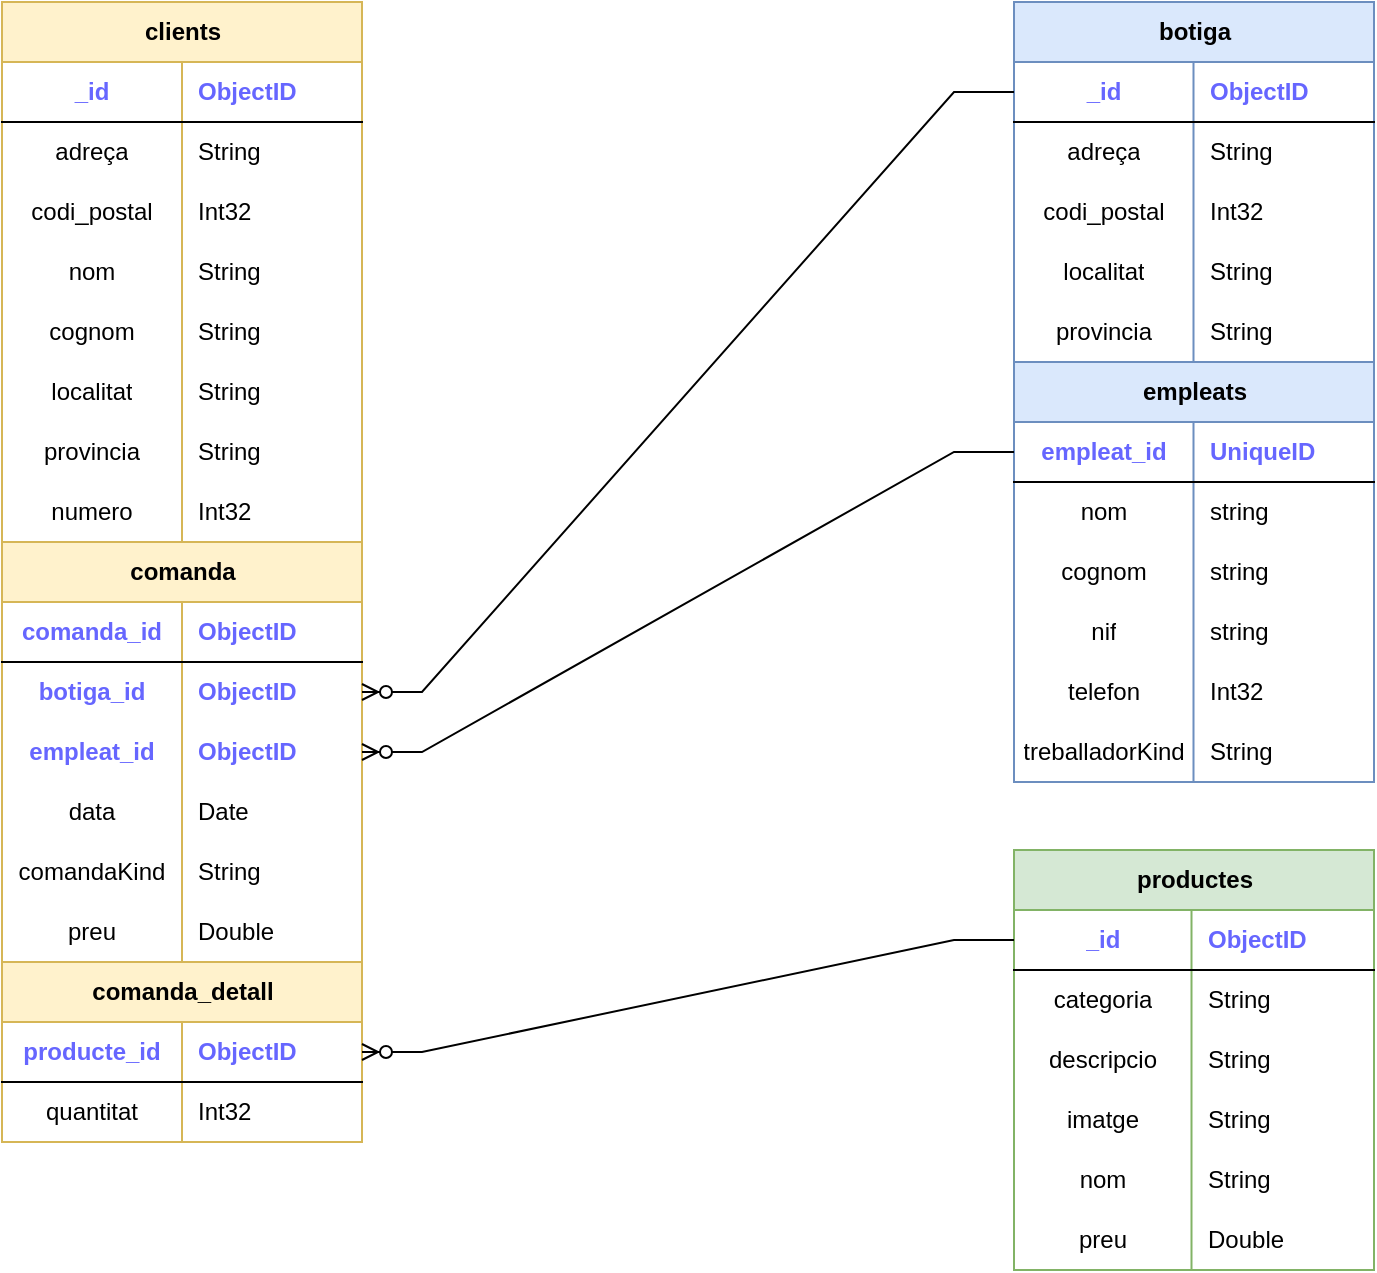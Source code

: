 <mxfile version="21.0.8" type="device"><diagram name="Página-1" id="XUtJeXg6QockugxEz0Zc"><mxGraphModel dx="1434" dy="916" grid="0" gridSize="10" guides="1" tooltips="1" connect="1" arrows="1" fold="1" page="1" pageScale="1" pageWidth="827" pageHeight="1169" background="none" math="0" shadow="0"><root><mxCell id="0"/><mxCell id="1" parent="0"/><mxCell id="K9lS3msZqHrMJefRegMG-1" value="clients" style="shape=table;startSize=30;container=1;collapsible=1;childLayout=tableLayout;fixedRows=1;rowLines=0;fontStyle=1;align=center;resizeLast=1;html=1;labelBackgroundColor=none;fillColor=#fff2cc;strokeColor=#d6b656;" vertex="1" parent="1"><mxGeometry x="40" y="40" width="180" height="270" as="geometry"/></mxCell><mxCell id="K9lS3msZqHrMJefRegMG-2" value="" style="shape=tableRow;horizontal=0;startSize=0;swimlaneHead=0;swimlaneBody=0;fillColor=none;collapsible=0;dropTarget=0;points=[[0,0.5],[1,0.5]];portConstraint=eastwest;top=0;left=0;right=0;bottom=1;" vertex="1" parent="K9lS3msZqHrMJefRegMG-1"><mxGeometry y="30" width="180" height="30" as="geometry"/></mxCell><mxCell id="K9lS3msZqHrMJefRegMG-3" value="_id" style="shape=partialRectangle;connectable=0;fillColor=none;top=0;left=0;bottom=0;right=0;fontStyle=1;overflow=hidden;whiteSpace=wrap;html=1;fontColor=#6666FF;" vertex="1" parent="K9lS3msZqHrMJefRegMG-2"><mxGeometry width="90" height="30" as="geometry"><mxRectangle width="90" height="30" as="alternateBounds"/></mxGeometry></mxCell><mxCell id="K9lS3msZqHrMJefRegMG-4" value="ObjectID" style="shape=partialRectangle;connectable=0;fillColor=none;top=0;left=0;bottom=0;right=0;align=left;spacingLeft=6;fontStyle=1;overflow=hidden;whiteSpace=wrap;html=1;fontColor=#6666FF;" vertex="1" parent="K9lS3msZqHrMJefRegMG-2"><mxGeometry x="90" width="90" height="30" as="geometry"><mxRectangle width="90" height="30" as="alternateBounds"/></mxGeometry></mxCell><mxCell id="K9lS3msZqHrMJefRegMG-5" value="" style="shape=tableRow;horizontal=0;startSize=0;swimlaneHead=0;swimlaneBody=0;fillColor=none;collapsible=0;dropTarget=0;points=[[0,0.5],[1,0.5]];portConstraint=eastwest;top=0;left=0;right=0;bottom=0;" vertex="1" parent="K9lS3msZqHrMJefRegMG-1"><mxGeometry y="60" width="180" height="30" as="geometry"/></mxCell><mxCell id="K9lS3msZqHrMJefRegMG-6" value="adreça" style="shape=partialRectangle;connectable=0;fillColor=none;top=0;left=0;bottom=0;right=0;editable=1;overflow=hidden;whiteSpace=wrap;html=1;" vertex="1" parent="K9lS3msZqHrMJefRegMG-5"><mxGeometry width="90" height="30" as="geometry"><mxRectangle width="90" height="30" as="alternateBounds"/></mxGeometry></mxCell><mxCell id="K9lS3msZqHrMJefRegMG-7" value="String" style="shape=partialRectangle;connectable=0;fillColor=none;top=0;left=0;bottom=0;right=0;align=left;spacingLeft=6;overflow=hidden;whiteSpace=wrap;html=1;" vertex="1" parent="K9lS3msZqHrMJefRegMG-5"><mxGeometry x="90" width="90" height="30" as="geometry"><mxRectangle width="90" height="30" as="alternateBounds"/></mxGeometry></mxCell><mxCell id="K9lS3msZqHrMJefRegMG-8" value="" style="shape=tableRow;horizontal=0;startSize=0;swimlaneHead=0;swimlaneBody=0;fillColor=none;collapsible=0;dropTarget=0;points=[[0,0.5],[1,0.5]];portConstraint=eastwest;top=0;left=0;right=0;bottom=0;" vertex="1" parent="K9lS3msZqHrMJefRegMG-1"><mxGeometry y="90" width="180" height="30" as="geometry"/></mxCell><mxCell id="K9lS3msZqHrMJefRegMG-9" value="codi_postal" style="shape=partialRectangle;connectable=0;fillColor=none;top=0;left=0;bottom=0;right=0;editable=1;overflow=hidden;whiteSpace=wrap;html=1;" vertex="1" parent="K9lS3msZqHrMJefRegMG-8"><mxGeometry width="90" height="30" as="geometry"><mxRectangle width="90" height="30" as="alternateBounds"/></mxGeometry></mxCell><mxCell id="K9lS3msZqHrMJefRegMG-10" value="Int32" style="shape=partialRectangle;connectable=0;fillColor=none;top=0;left=0;bottom=0;right=0;align=left;spacingLeft=6;overflow=hidden;whiteSpace=wrap;html=1;" vertex="1" parent="K9lS3msZqHrMJefRegMG-8"><mxGeometry x="90" width="90" height="30" as="geometry"><mxRectangle width="90" height="30" as="alternateBounds"/></mxGeometry></mxCell><mxCell id="K9lS3msZqHrMJefRegMG-11" value="" style="shape=tableRow;horizontal=0;startSize=0;swimlaneHead=0;swimlaneBody=0;fillColor=none;collapsible=0;dropTarget=0;points=[[0,0.5],[1,0.5]];portConstraint=eastwest;top=0;left=0;right=0;bottom=0;" vertex="1" parent="K9lS3msZqHrMJefRegMG-1"><mxGeometry y="120" width="180" height="30" as="geometry"/></mxCell><mxCell id="K9lS3msZqHrMJefRegMG-12" value="nom" style="shape=partialRectangle;connectable=0;fillColor=none;top=0;left=0;bottom=0;right=0;editable=1;overflow=hidden;whiteSpace=wrap;html=1;" vertex="1" parent="K9lS3msZqHrMJefRegMG-11"><mxGeometry width="90" height="30" as="geometry"><mxRectangle width="90" height="30" as="alternateBounds"/></mxGeometry></mxCell><mxCell id="K9lS3msZqHrMJefRegMG-13" value="String" style="shape=partialRectangle;connectable=0;fillColor=none;top=0;left=0;bottom=0;right=0;align=left;spacingLeft=6;overflow=hidden;whiteSpace=wrap;html=1;" vertex="1" parent="K9lS3msZqHrMJefRegMG-11"><mxGeometry x="90" width="90" height="30" as="geometry"><mxRectangle width="90" height="30" as="alternateBounds"/></mxGeometry></mxCell><mxCell id="K9lS3msZqHrMJefRegMG-14" value="" style="shape=tableRow;horizontal=0;startSize=0;swimlaneHead=0;swimlaneBody=0;fillColor=none;collapsible=0;dropTarget=0;points=[[0,0.5],[1,0.5]];portConstraint=eastwest;top=0;left=0;right=0;bottom=0;" vertex="1" parent="K9lS3msZqHrMJefRegMG-1"><mxGeometry y="150" width="180" height="30" as="geometry"/></mxCell><mxCell id="K9lS3msZqHrMJefRegMG-15" value="cognom" style="shape=partialRectangle;connectable=0;fillColor=none;top=0;left=0;bottom=0;right=0;editable=1;overflow=hidden;whiteSpace=wrap;html=1;" vertex="1" parent="K9lS3msZqHrMJefRegMG-14"><mxGeometry width="90" height="30" as="geometry"><mxRectangle width="90" height="30" as="alternateBounds"/></mxGeometry></mxCell><mxCell id="K9lS3msZqHrMJefRegMG-16" value="String" style="shape=partialRectangle;connectable=0;fillColor=none;top=0;left=0;bottom=0;right=0;align=left;spacingLeft=6;overflow=hidden;whiteSpace=wrap;html=1;" vertex="1" parent="K9lS3msZqHrMJefRegMG-14"><mxGeometry x="90" width="90" height="30" as="geometry"><mxRectangle width="90" height="30" as="alternateBounds"/></mxGeometry></mxCell><mxCell id="K9lS3msZqHrMJefRegMG-17" value="" style="shape=tableRow;horizontal=0;startSize=0;swimlaneHead=0;swimlaneBody=0;fillColor=none;collapsible=0;dropTarget=0;points=[[0,0.5],[1,0.5]];portConstraint=eastwest;top=0;left=0;right=0;bottom=0;" vertex="1" parent="K9lS3msZqHrMJefRegMG-1"><mxGeometry y="180" width="180" height="30" as="geometry"/></mxCell><mxCell id="K9lS3msZqHrMJefRegMG-18" value="localitat" style="shape=partialRectangle;connectable=0;fillColor=none;top=0;left=0;bottom=0;right=0;editable=1;overflow=hidden;whiteSpace=wrap;html=1;" vertex="1" parent="K9lS3msZqHrMJefRegMG-17"><mxGeometry width="90" height="30" as="geometry"><mxRectangle width="90" height="30" as="alternateBounds"/></mxGeometry></mxCell><mxCell id="K9lS3msZqHrMJefRegMG-19" value="String" style="shape=partialRectangle;connectable=0;fillColor=none;top=0;left=0;bottom=0;right=0;align=left;spacingLeft=6;overflow=hidden;whiteSpace=wrap;html=1;" vertex="1" parent="K9lS3msZqHrMJefRegMG-17"><mxGeometry x="90" width="90" height="30" as="geometry"><mxRectangle width="90" height="30" as="alternateBounds"/></mxGeometry></mxCell><mxCell id="K9lS3msZqHrMJefRegMG-20" value="" style="shape=tableRow;horizontal=0;startSize=0;swimlaneHead=0;swimlaneBody=0;fillColor=none;collapsible=0;dropTarget=0;points=[[0,0.5],[1,0.5]];portConstraint=eastwest;top=0;left=0;right=0;bottom=0;" vertex="1" parent="K9lS3msZqHrMJefRegMG-1"><mxGeometry y="210" width="180" height="30" as="geometry"/></mxCell><mxCell id="K9lS3msZqHrMJefRegMG-21" value="provincia" style="shape=partialRectangle;connectable=0;fillColor=none;top=0;left=0;bottom=0;right=0;editable=1;overflow=hidden;whiteSpace=wrap;html=1;" vertex="1" parent="K9lS3msZqHrMJefRegMG-20"><mxGeometry width="90" height="30" as="geometry"><mxRectangle width="90" height="30" as="alternateBounds"/></mxGeometry></mxCell><mxCell id="K9lS3msZqHrMJefRegMG-22" value="String" style="shape=partialRectangle;connectable=0;fillColor=none;top=0;left=0;bottom=0;right=0;align=left;spacingLeft=6;overflow=hidden;whiteSpace=wrap;html=1;" vertex="1" parent="K9lS3msZqHrMJefRegMG-20"><mxGeometry x="90" width="90" height="30" as="geometry"><mxRectangle width="90" height="30" as="alternateBounds"/></mxGeometry></mxCell><mxCell id="K9lS3msZqHrMJefRegMG-23" value="" style="shape=tableRow;horizontal=0;startSize=0;swimlaneHead=0;swimlaneBody=0;fillColor=none;collapsible=0;dropTarget=0;points=[[0,0.5],[1,0.5]];portConstraint=eastwest;top=0;left=0;right=0;bottom=0;" vertex="1" parent="K9lS3msZqHrMJefRegMG-1"><mxGeometry y="240" width="180" height="30" as="geometry"/></mxCell><mxCell id="K9lS3msZqHrMJefRegMG-24" value="numero" style="shape=partialRectangle;connectable=0;fillColor=none;top=0;left=0;bottom=0;right=0;editable=1;overflow=hidden;whiteSpace=wrap;html=1;" vertex="1" parent="K9lS3msZqHrMJefRegMG-23"><mxGeometry width="90" height="30" as="geometry"><mxRectangle width="90" height="30" as="alternateBounds"/></mxGeometry></mxCell><mxCell id="K9lS3msZqHrMJefRegMG-25" value="Int32" style="shape=partialRectangle;connectable=0;fillColor=none;top=0;left=0;bottom=0;right=0;align=left;spacingLeft=6;overflow=hidden;whiteSpace=wrap;html=1;" vertex="1" parent="K9lS3msZqHrMJefRegMG-23"><mxGeometry x="90" width="90" height="30" as="geometry"><mxRectangle width="90" height="30" as="alternateBounds"/></mxGeometry></mxCell><mxCell id="K9lS3msZqHrMJefRegMG-26" value="comanda" style="shape=table;startSize=30;container=1;collapsible=1;childLayout=tableLayout;fixedRows=1;rowLines=0;fontStyle=1;align=center;resizeLast=1;html=1;fillColor=#fff2cc;strokeColor=#d6b656;" vertex="1" parent="1"><mxGeometry x="40" y="310" width="180" height="210" as="geometry"/></mxCell><mxCell id="K9lS3msZqHrMJefRegMG-27" value="" style="shape=tableRow;horizontal=0;startSize=0;swimlaneHead=0;swimlaneBody=0;fillColor=none;collapsible=0;dropTarget=0;points=[[0,0.5],[1,0.5]];portConstraint=eastwest;top=0;left=0;right=0;bottom=1;" vertex="1" parent="K9lS3msZqHrMJefRegMG-26"><mxGeometry y="30" width="180" height="30" as="geometry"/></mxCell><mxCell id="K9lS3msZqHrMJefRegMG-28" value="comanda_id" style="shape=partialRectangle;connectable=0;fillColor=none;top=0;left=0;bottom=0;right=0;fontStyle=1;overflow=hidden;whiteSpace=wrap;html=1;fontColor=#6666FF;" vertex="1" parent="K9lS3msZqHrMJefRegMG-27"><mxGeometry width="90" height="30" as="geometry"><mxRectangle width="90" height="30" as="alternateBounds"/></mxGeometry></mxCell><mxCell id="K9lS3msZqHrMJefRegMG-29" value="ObjectID" style="shape=partialRectangle;connectable=0;fillColor=none;top=0;left=0;bottom=0;right=0;align=left;spacingLeft=6;fontStyle=1;overflow=hidden;whiteSpace=wrap;html=1;fontColor=#6666FF;" vertex="1" parent="K9lS3msZqHrMJefRegMG-27"><mxGeometry x="90" width="90" height="30" as="geometry"><mxRectangle width="90" height="30" as="alternateBounds"/></mxGeometry></mxCell><mxCell id="K9lS3msZqHrMJefRegMG-30" value="" style="shape=tableRow;horizontal=0;startSize=0;swimlaneHead=0;swimlaneBody=0;fillColor=none;collapsible=0;dropTarget=0;points=[[0,0.5],[1,0.5]];portConstraint=eastwest;top=0;left=0;right=0;bottom=0;" vertex="1" parent="K9lS3msZqHrMJefRegMG-26"><mxGeometry y="60" width="180" height="30" as="geometry"/></mxCell><mxCell id="K9lS3msZqHrMJefRegMG-31" value="botiga_id" style="shape=partialRectangle;connectable=0;fillColor=none;top=0;left=0;bottom=0;right=0;editable=1;overflow=hidden;whiteSpace=wrap;html=1;fontStyle=1;fontColor=#6666FF;" vertex="1" parent="K9lS3msZqHrMJefRegMG-30"><mxGeometry width="90" height="30" as="geometry"><mxRectangle width="90" height="30" as="alternateBounds"/></mxGeometry></mxCell><mxCell id="K9lS3msZqHrMJefRegMG-32" value="ObjectID" style="shape=partialRectangle;connectable=0;fillColor=none;top=0;left=0;bottom=0;right=0;align=left;spacingLeft=6;overflow=hidden;whiteSpace=wrap;html=1;fontStyle=1;fontColor=#6666FF;" vertex="1" parent="K9lS3msZqHrMJefRegMG-30"><mxGeometry x="90" width="90" height="30" as="geometry"><mxRectangle width="90" height="30" as="alternateBounds"/></mxGeometry></mxCell><mxCell id="K9lS3msZqHrMJefRegMG-55" value="" style="shape=tableRow;horizontal=0;startSize=0;swimlaneHead=0;swimlaneBody=0;fillColor=none;collapsible=0;dropTarget=0;points=[[0,0.5],[1,0.5]];portConstraint=eastwest;top=0;left=0;right=0;bottom=0;" vertex="1" parent="K9lS3msZqHrMJefRegMG-26"><mxGeometry y="90" width="180" height="30" as="geometry"/></mxCell><mxCell id="K9lS3msZqHrMJefRegMG-56" value="empleat_id" style="shape=partialRectangle;connectable=0;fillColor=none;top=0;left=0;bottom=0;right=0;editable=1;overflow=hidden;whiteSpace=wrap;html=1;fontStyle=1;fontColor=#6666FF;" vertex="1" parent="K9lS3msZqHrMJefRegMG-55"><mxGeometry width="90" height="30" as="geometry"><mxRectangle width="90" height="30" as="alternateBounds"/></mxGeometry></mxCell><mxCell id="K9lS3msZqHrMJefRegMG-57" value="ObjectID" style="shape=partialRectangle;connectable=0;fillColor=none;top=0;left=0;bottom=0;right=0;align=left;spacingLeft=6;overflow=hidden;whiteSpace=wrap;html=1;fontStyle=1;fontColor=#6666FF;" vertex="1" parent="K9lS3msZqHrMJefRegMG-55"><mxGeometry x="90" width="90" height="30" as="geometry"><mxRectangle width="90" height="30" as="alternateBounds"/></mxGeometry></mxCell><mxCell id="K9lS3msZqHrMJefRegMG-33" value="" style="shape=tableRow;horizontal=0;startSize=0;swimlaneHead=0;swimlaneBody=0;fillColor=none;collapsible=0;dropTarget=0;points=[[0,0.5],[1,0.5]];portConstraint=eastwest;top=0;left=0;right=0;bottom=0;" vertex="1" parent="K9lS3msZqHrMJefRegMG-26"><mxGeometry y="120" width="180" height="30" as="geometry"/></mxCell><mxCell id="K9lS3msZqHrMJefRegMG-34" value="data" style="shape=partialRectangle;connectable=0;fillColor=none;top=0;left=0;bottom=0;right=0;editable=1;overflow=hidden;whiteSpace=wrap;html=1;" vertex="1" parent="K9lS3msZqHrMJefRegMG-33"><mxGeometry width="90" height="30" as="geometry"><mxRectangle width="90" height="30" as="alternateBounds"/></mxGeometry></mxCell><mxCell id="K9lS3msZqHrMJefRegMG-35" value="Date" style="shape=partialRectangle;connectable=0;fillColor=none;top=0;left=0;bottom=0;right=0;align=left;spacingLeft=6;overflow=hidden;whiteSpace=wrap;html=1;" vertex="1" parent="K9lS3msZqHrMJefRegMG-33"><mxGeometry x="90" width="90" height="30" as="geometry"><mxRectangle width="90" height="30" as="alternateBounds"/></mxGeometry></mxCell><mxCell id="K9lS3msZqHrMJefRegMG-36" value="" style="shape=tableRow;horizontal=0;startSize=0;swimlaneHead=0;swimlaneBody=0;fillColor=none;collapsible=0;dropTarget=0;points=[[0,0.5],[1,0.5]];portConstraint=eastwest;top=0;left=0;right=0;bottom=0;" vertex="1" parent="K9lS3msZqHrMJefRegMG-26"><mxGeometry y="150" width="180" height="30" as="geometry"/></mxCell><mxCell id="K9lS3msZqHrMJefRegMG-37" value="comandaKind" style="shape=partialRectangle;connectable=0;fillColor=none;top=0;left=0;bottom=0;right=0;editable=1;overflow=hidden;whiteSpace=wrap;html=1;" vertex="1" parent="K9lS3msZqHrMJefRegMG-36"><mxGeometry width="90" height="30" as="geometry"><mxRectangle width="90" height="30" as="alternateBounds"/></mxGeometry></mxCell><mxCell id="K9lS3msZqHrMJefRegMG-38" value="String" style="shape=partialRectangle;connectable=0;fillColor=none;top=0;left=0;bottom=0;right=0;align=left;spacingLeft=6;overflow=hidden;whiteSpace=wrap;html=1;" vertex="1" parent="K9lS3msZqHrMJefRegMG-36"><mxGeometry x="90" width="90" height="30" as="geometry"><mxRectangle width="90" height="30" as="alternateBounds"/></mxGeometry></mxCell><mxCell id="K9lS3msZqHrMJefRegMG-39" value="" style="shape=tableRow;horizontal=0;startSize=0;swimlaneHead=0;swimlaneBody=0;fillColor=none;collapsible=0;dropTarget=0;points=[[0,0.5],[1,0.5]];portConstraint=eastwest;top=0;left=0;right=0;bottom=0;" vertex="1" parent="K9lS3msZqHrMJefRegMG-26"><mxGeometry y="180" width="180" height="30" as="geometry"/></mxCell><mxCell id="K9lS3msZqHrMJefRegMG-40" value="preu" style="shape=partialRectangle;connectable=0;fillColor=none;top=0;left=0;bottom=0;right=0;editable=1;overflow=hidden;whiteSpace=wrap;html=1;" vertex="1" parent="K9lS3msZqHrMJefRegMG-39"><mxGeometry width="90" height="30" as="geometry"><mxRectangle width="90" height="30" as="alternateBounds"/></mxGeometry></mxCell><mxCell id="K9lS3msZqHrMJefRegMG-41" value="Double" style="shape=partialRectangle;connectable=0;fillColor=none;top=0;left=0;bottom=0;right=0;align=left;spacingLeft=6;overflow=hidden;whiteSpace=wrap;html=1;" vertex="1" parent="K9lS3msZqHrMJefRegMG-39"><mxGeometry x="90" width="90" height="30" as="geometry"><mxRectangle width="90" height="30" as="alternateBounds"/></mxGeometry></mxCell><mxCell id="K9lS3msZqHrMJefRegMG-42" value="comanda_detall" style="shape=table;startSize=30;container=1;collapsible=1;childLayout=tableLayout;fixedRows=1;rowLines=0;fontStyle=1;align=center;resizeLast=1;html=1;fillColor=#fff2cc;strokeColor=#d6b656;" vertex="1" parent="1"><mxGeometry x="40" y="520" width="180" height="90" as="geometry"/></mxCell><mxCell id="K9lS3msZqHrMJefRegMG-43" value="" style="shape=tableRow;horizontal=0;startSize=0;swimlaneHead=0;swimlaneBody=0;fillColor=none;collapsible=0;dropTarget=0;points=[[0,0.5],[1,0.5]];portConstraint=eastwest;top=0;left=0;right=0;bottom=1;" vertex="1" parent="K9lS3msZqHrMJefRegMG-42"><mxGeometry y="30" width="180" height="30" as="geometry"/></mxCell><mxCell id="K9lS3msZqHrMJefRegMG-44" value="producte_id" style="shape=partialRectangle;connectable=0;fillColor=none;top=0;left=0;bottom=0;right=0;fontStyle=1;overflow=hidden;whiteSpace=wrap;html=1;fontColor=#6666FF;" vertex="1" parent="K9lS3msZqHrMJefRegMG-43"><mxGeometry width="90" height="30" as="geometry"><mxRectangle width="90" height="30" as="alternateBounds"/></mxGeometry></mxCell><mxCell id="K9lS3msZqHrMJefRegMG-45" value="ObjectID" style="shape=partialRectangle;connectable=0;fillColor=none;top=0;left=0;bottom=0;right=0;align=left;spacingLeft=6;fontStyle=1;overflow=hidden;whiteSpace=wrap;html=1;fontColor=#6666FF;" vertex="1" parent="K9lS3msZqHrMJefRegMG-43"><mxGeometry x="90" width="90" height="30" as="geometry"><mxRectangle width="90" height="30" as="alternateBounds"/></mxGeometry></mxCell><mxCell id="K9lS3msZqHrMJefRegMG-46" value="" style="shape=tableRow;horizontal=0;startSize=0;swimlaneHead=0;swimlaneBody=0;fillColor=none;collapsible=0;dropTarget=0;points=[[0,0.5],[1,0.5]];portConstraint=eastwest;top=0;left=0;right=0;bottom=0;" vertex="1" parent="K9lS3msZqHrMJefRegMG-42"><mxGeometry y="60" width="180" height="30" as="geometry"/></mxCell><mxCell id="K9lS3msZqHrMJefRegMG-47" value="quantitat" style="shape=partialRectangle;connectable=0;fillColor=none;top=0;left=0;bottom=0;right=0;editable=1;overflow=hidden;whiteSpace=wrap;html=1;" vertex="1" parent="K9lS3msZqHrMJefRegMG-46"><mxGeometry width="90" height="30" as="geometry"><mxRectangle width="90" height="30" as="alternateBounds"/></mxGeometry></mxCell><mxCell id="K9lS3msZqHrMJefRegMG-48" value="Int32" style="shape=partialRectangle;connectable=0;fillColor=none;top=0;left=0;bottom=0;right=0;align=left;spacingLeft=6;overflow=hidden;whiteSpace=wrap;html=1;" vertex="1" parent="K9lS3msZqHrMJefRegMG-46"><mxGeometry x="90" width="90" height="30" as="geometry"><mxRectangle width="90" height="30" as="alternateBounds"/></mxGeometry></mxCell><mxCell id="K9lS3msZqHrMJefRegMG-82" value="botiga" style="shape=table;startSize=30;container=1;collapsible=1;childLayout=tableLayout;fixedRows=1;rowLines=0;fontStyle=1;align=center;resizeLast=1;html=1;fillColor=#dae8fc;strokeColor=#6c8ebf;" vertex="1" parent="1"><mxGeometry x="546" y="40" width="180" height="180" as="geometry"/></mxCell><mxCell id="K9lS3msZqHrMJefRegMG-83" value="" style="shape=tableRow;horizontal=0;startSize=0;swimlaneHead=0;swimlaneBody=0;fillColor=none;collapsible=0;dropTarget=0;points=[[0,0.5],[1,0.5]];portConstraint=eastwest;top=0;left=0;right=0;bottom=1;" vertex="1" parent="K9lS3msZqHrMJefRegMG-82"><mxGeometry y="30" width="180" height="30" as="geometry"/></mxCell><mxCell id="K9lS3msZqHrMJefRegMG-84" value="_id" style="shape=partialRectangle;connectable=0;fillColor=none;top=0;left=0;bottom=0;right=0;fontStyle=1;overflow=hidden;whiteSpace=wrap;html=1;fontColor=#6666FF;" vertex="1" parent="K9lS3msZqHrMJefRegMG-83"><mxGeometry width="89.75" height="30" as="geometry"><mxRectangle width="89.75" height="30" as="alternateBounds"/></mxGeometry></mxCell><mxCell id="K9lS3msZqHrMJefRegMG-85" value="ObjectID" style="shape=partialRectangle;connectable=0;fillColor=none;top=0;left=0;bottom=0;right=0;align=left;spacingLeft=6;fontStyle=1;overflow=hidden;whiteSpace=wrap;html=1;fontColor=#6666FF;" vertex="1" parent="K9lS3msZqHrMJefRegMG-83"><mxGeometry x="89.75" width="90.25" height="30" as="geometry"><mxRectangle width="90.25" height="30" as="alternateBounds"/></mxGeometry></mxCell><mxCell id="K9lS3msZqHrMJefRegMG-86" value="" style="shape=tableRow;horizontal=0;startSize=0;swimlaneHead=0;swimlaneBody=0;fillColor=none;collapsible=0;dropTarget=0;points=[[0,0.5],[1,0.5]];portConstraint=eastwest;top=0;left=0;right=0;bottom=0;" vertex="1" parent="K9lS3msZqHrMJefRegMG-82"><mxGeometry y="60" width="180" height="30" as="geometry"/></mxCell><mxCell id="K9lS3msZqHrMJefRegMG-87" value="adreça" style="shape=partialRectangle;connectable=0;fillColor=none;top=0;left=0;bottom=0;right=0;editable=1;overflow=hidden;whiteSpace=wrap;html=1;" vertex="1" parent="K9lS3msZqHrMJefRegMG-86"><mxGeometry width="89.75" height="30" as="geometry"><mxRectangle width="89.75" height="30" as="alternateBounds"/></mxGeometry></mxCell><mxCell id="K9lS3msZqHrMJefRegMG-88" value="String" style="shape=partialRectangle;connectable=0;fillColor=none;top=0;left=0;bottom=0;right=0;align=left;spacingLeft=6;overflow=hidden;whiteSpace=wrap;html=1;" vertex="1" parent="K9lS3msZqHrMJefRegMG-86"><mxGeometry x="89.75" width="90.25" height="30" as="geometry"><mxRectangle width="90.25" height="30" as="alternateBounds"/></mxGeometry></mxCell><mxCell id="K9lS3msZqHrMJefRegMG-89" value="" style="shape=tableRow;horizontal=0;startSize=0;swimlaneHead=0;swimlaneBody=0;fillColor=none;collapsible=0;dropTarget=0;points=[[0,0.5],[1,0.5]];portConstraint=eastwest;top=0;left=0;right=0;bottom=0;" vertex="1" parent="K9lS3msZqHrMJefRegMG-82"><mxGeometry y="90" width="180" height="30" as="geometry"/></mxCell><mxCell id="K9lS3msZqHrMJefRegMG-90" value="codi_postal" style="shape=partialRectangle;connectable=0;fillColor=none;top=0;left=0;bottom=0;right=0;editable=1;overflow=hidden;whiteSpace=wrap;html=1;" vertex="1" parent="K9lS3msZqHrMJefRegMG-89"><mxGeometry width="89.75" height="30" as="geometry"><mxRectangle width="89.75" height="30" as="alternateBounds"/></mxGeometry></mxCell><mxCell id="K9lS3msZqHrMJefRegMG-91" value="Int32" style="shape=partialRectangle;connectable=0;fillColor=none;top=0;left=0;bottom=0;right=0;align=left;spacingLeft=6;overflow=hidden;whiteSpace=wrap;html=1;" vertex="1" parent="K9lS3msZqHrMJefRegMG-89"><mxGeometry x="89.75" width="90.25" height="30" as="geometry"><mxRectangle width="90.25" height="30" as="alternateBounds"/></mxGeometry></mxCell><mxCell id="K9lS3msZqHrMJefRegMG-92" value="" style="shape=tableRow;horizontal=0;startSize=0;swimlaneHead=0;swimlaneBody=0;fillColor=none;collapsible=0;dropTarget=0;points=[[0,0.5],[1,0.5]];portConstraint=eastwest;top=0;left=0;right=0;bottom=0;" vertex="1" parent="K9lS3msZqHrMJefRegMG-82"><mxGeometry y="120" width="180" height="30" as="geometry"/></mxCell><mxCell id="K9lS3msZqHrMJefRegMG-93" value="localitat" style="shape=partialRectangle;connectable=0;fillColor=none;top=0;left=0;bottom=0;right=0;editable=1;overflow=hidden;whiteSpace=wrap;html=1;" vertex="1" parent="K9lS3msZqHrMJefRegMG-92"><mxGeometry width="89.75" height="30" as="geometry"><mxRectangle width="89.75" height="30" as="alternateBounds"/></mxGeometry></mxCell><mxCell id="K9lS3msZqHrMJefRegMG-94" value="String" style="shape=partialRectangle;connectable=0;fillColor=none;top=0;left=0;bottom=0;right=0;align=left;spacingLeft=6;overflow=hidden;whiteSpace=wrap;html=1;" vertex="1" parent="K9lS3msZqHrMJefRegMG-92"><mxGeometry x="89.75" width="90.25" height="30" as="geometry"><mxRectangle width="90.25" height="30" as="alternateBounds"/></mxGeometry></mxCell><mxCell id="K9lS3msZqHrMJefRegMG-95" value="" style="shape=tableRow;horizontal=0;startSize=0;swimlaneHead=0;swimlaneBody=0;fillColor=none;collapsible=0;dropTarget=0;points=[[0,0.5],[1,0.5]];portConstraint=eastwest;top=0;left=0;right=0;bottom=0;" vertex="1" parent="K9lS3msZqHrMJefRegMG-82"><mxGeometry y="150" width="180" height="30" as="geometry"/></mxCell><mxCell id="K9lS3msZqHrMJefRegMG-96" value="provincia" style="shape=partialRectangle;connectable=0;fillColor=none;top=0;left=0;bottom=0;right=0;editable=1;overflow=hidden;whiteSpace=wrap;html=1;" vertex="1" parent="K9lS3msZqHrMJefRegMG-95"><mxGeometry width="89.75" height="30" as="geometry"><mxRectangle width="89.75" height="30" as="alternateBounds"/></mxGeometry></mxCell><mxCell id="K9lS3msZqHrMJefRegMG-97" value="String" style="shape=partialRectangle;connectable=0;fillColor=none;top=0;left=0;bottom=0;right=0;align=left;spacingLeft=6;overflow=hidden;whiteSpace=wrap;html=1;" vertex="1" parent="K9lS3msZqHrMJefRegMG-95"><mxGeometry x="89.75" width="90.25" height="30" as="geometry"><mxRectangle width="90.25" height="30" as="alternateBounds"/></mxGeometry></mxCell><mxCell id="K9lS3msZqHrMJefRegMG-98" value="empleats" style="shape=table;startSize=30;container=1;collapsible=1;childLayout=tableLayout;fixedRows=1;rowLines=0;fontStyle=1;align=center;resizeLast=1;html=1;fillColor=#dae8fc;strokeColor=#6c8ebf;" vertex="1" parent="1"><mxGeometry x="546" y="220" width="180" height="210" as="geometry"/></mxCell><mxCell id="K9lS3msZqHrMJefRegMG-99" value="" style="shape=tableRow;horizontal=0;startSize=0;swimlaneHead=0;swimlaneBody=0;fillColor=none;collapsible=0;dropTarget=0;points=[[0,0.5],[1,0.5]];portConstraint=eastwest;top=0;left=0;right=0;bottom=1;" vertex="1" parent="K9lS3msZqHrMJefRegMG-98"><mxGeometry y="30" width="180" height="30" as="geometry"/></mxCell><mxCell id="K9lS3msZqHrMJefRegMG-100" value="empleat_id" style="shape=partialRectangle;connectable=0;fillColor=none;top=0;left=0;bottom=0;right=0;fontStyle=1;overflow=hidden;whiteSpace=wrap;html=1;fontColor=#6666FF;" vertex="1" parent="K9lS3msZqHrMJefRegMG-99"><mxGeometry width="89.75" height="30" as="geometry"><mxRectangle width="89.75" height="30" as="alternateBounds"/></mxGeometry></mxCell><mxCell id="K9lS3msZqHrMJefRegMG-101" value="UniqueID" style="shape=partialRectangle;connectable=0;fillColor=none;top=0;left=0;bottom=0;right=0;align=left;spacingLeft=6;fontStyle=1;overflow=hidden;whiteSpace=wrap;html=1;fontColor=#6666FF;" vertex="1" parent="K9lS3msZqHrMJefRegMG-99"><mxGeometry x="89.75" width="90.25" height="30" as="geometry"><mxRectangle width="90.25" height="30" as="alternateBounds"/></mxGeometry></mxCell><mxCell id="K9lS3msZqHrMJefRegMG-102" value="" style="shape=tableRow;horizontal=0;startSize=0;swimlaneHead=0;swimlaneBody=0;fillColor=none;collapsible=0;dropTarget=0;points=[[0,0.5],[1,0.5]];portConstraint=eastwest;top=0;left=0;right=0;bottom=0;" vertex="1" parent="K9lS3msZqHrMJefRegMG-98"><mxGeometry y="60" width="180" height="30" as="geometry"/></mxCell><mxCell id="K9lS3msZqHrMJefRegMG-103" value="nom" style="shape=partialRectangle;connectable=0;fillColor=none;top=0;left=0;bottom=0;right=0;editable=1;overflow=hidden;whiteSpace=wrap;html=1;" vertex="1" parent="K9lS3msZqHrMJefRegMG-102"><mxGeometry width="89.75" height="30" as="geometry"><mxRectangle width="89.75" height="30" as="alternateBounds"/></mxGeometry></mxCell><mxCell id="K9lS3msZqHrMJefRegMG-104" value="string" style="shape=partialRectangle;connectable=0;fillColor=none;top=0;left=0;bottom=0;right=0;align=left;spacingLeft=6;overflow=hidden;whiteSpace=wrap;html=1;" vertex="1" parent="K9lS3msZqHrMJefRegMG-102"><mxGeometry x="89.75" width="90.25" height="30" as="geometry"><mxRectangle width="90.25" height="30" as="alternateBounds"/></mxGeometry></mxCell><mxCell id="K9lS3msZqHrMJefRegMG-111" value="" style="shape=tableRow;horizontal=0;startSize=0;swimlaneHead=0;swimlaneBody=0;fillColor=none;collapsible=0;dropTarget=0;points=[[0,0.5],[1,0.5]];portConstraint=eastwest;top=0;left=0;right=0;bottom=0;" vertex="1" parent="K9lS3msZqHrMJefRegMG-98"><mxGeometry y="90" width="180" height="30" as="geometry"/></mxCell><mxCell id="K9lS3msZqHrMJefRegMG-112" value="cognom" style="shape=partialRectangle;connectable=0;fillColor=none;top=0;left=0;bottom=0;right=0;editable=1;overflow=hidden;whiteSpace=wrap;html=1;" vertex="1" parent="K9lS3msZqHrMJefRegMG-111"><mxGeometry width="89.75" height="30" as="geometry"><mxRectangle width="89.75" height="30" as="alternateBounds"/></mxGeometry></mxCell><mxCell id="K9lS3msZqHrMJefRegMG-113" value="string" style="shape=partialRectangle;connectable=0;fillColor=none;top=0;left=0;bottom=0;right=0;align=left;spacingLeft=6;overflow=hidden;whiteSpace=wrap;html=1;" vertex="1" parent="K9lS3msZqHrMJefRegMG-111"><mxGeometry x="89.75" width="90.25" height="30" as="geometry"><mxRectangle width="90.25" height="30" as="alternateBounds"/></mxGeometry></mxCell><mxCell id="K9lS3msZqHrMJefRegMG-114" value="" style="shape=tableRow;horizontal=0;startSize=0;swimlaneHead=0;swimlaneBody=0;fillColor=none;collapsible=0;dropTarget=0;points=[[0,0.5],[1,0.5]];portConstraint=eastwest;top=0;left=0;right=0;bottom=0;" vertex="1" parent="K9lS3msZqHrMJefRegMG-98"><mxGeometry y="120" width="180" height="30" as="geometry"/></mxCell><mxCell id="K9lS3msZqHrMJefRegMG-115" value="nif" style="shape=partialRectangle;connectable=0;fillColor=none;top=0;left=0;bottom=0;right=0;editable=1;overflow=hidden;whiteSpace=wrap;html=1;" vertex="1" parent="K9lS3msZqHrMJefRegMG-114"><mxGeometry width="89.75" height="30" as="geometry"><mxRectangle width="89.75" height="30" as="alternateBounds"/></mxGeometry></mxCell><mxCell id="K9lS3msZqHrMJefRegMG-116" value="string" style="shape=partialRectangle;connectable=0;fillColor=none;top=0;left=0;bottom=0;right=0;align=left;spacingLeft=6;overflow=hidden;whiteSpace=wrap;html=1;" vertex="1" parent="K9lS3msZqHrMJefRegMG-114"><mxGeometry x="89.75" width="90.25" height="30" as="geometry"><mxRectangle width="90.25" height="30" as="alternateBounds"/></mxGeometry></mxCell><mxCell id="K9lS3msZqHrMJefRegMG-117" value="" style="shape=tableRow;horizontal=0;startSize=0;swimlaneHead=0;swimlaneBody=0;fillColor=none;collapsible=0;dropTarget=0;points=[[0,0.5],[1,0.5]];portConstraint=eastwest;top=0;left=0;right=0;bottom=0;" vertex="1" parent="K9lS3msZqHrMJefRegMG-98"><mxGeometry y="150" width="180" height="30" as="geometry"/></mxCell><mxCell id="K9lS3msZqHrMJefRegMG-118" value="telefon" style="shape=partialRectangle;connectable=0;fillColor=none;top=0;left=0;bottom=0;right=0;editable=1;overflow=hidden;whiteSpace=wrap;html=1;" vertex="1" parent="K9lS3msZqHrMJefRegMG-117"><mxGeometry width="89.75" height="30" as="geometry"><mxRectangle width="89.75" height="30" as="alternateBounds"/></mxGeometry></mxCell><mxCell id="K9lS3msZqHrMJefRegMG-119" value="Int32" style="shape=partialRectangle;connectable=0;fillColor=none;top=0;left=0;bottom=0;right=0;align=left;spacingLeft=6;overflow=hidden;whiteSpace=wrap;html=1;" vertex="1" parent="K9lS3msZqHrMJefRegMG-117"><mxGeometry x="89.75" width="90.25" height="30" as="geometry"><mxRectangle width="90.25" height="30" as="alternateBounds"/></mxGeometry></mxCell><mxCell id="K9lS3msZqHrMJefRegMG-105" value="" style="shape=tableRow;horizontal=0;startSize=0;swimlaneHead=0;swimlaneBody=0;fillColor=none;collapsible=0;dropTarget=0;points=[[0,0.5],[1,0.5]];portConstraint=eastwest;top=0;left=0;right=0;bottom=0;" vertex="1" parent="K9lS3msZqHrMJefRegMG-98"><mxGeometry y="180" width="180" height="30" as="geometry"/></mxCell><mxCell id="K9lS3msZqHrMJefRegMG-106" value="treballadorKind" style="shape=partialRectangle;connectable=0;fillColor=none;top=0;left=0;bottom=0;right=0;editable=1;overflow=hidden;whiteSpace=wrap;html=1;" vertex="1" parent="K9lS3msZqHrMJefRegMG-105"><mxGeometry width="89.75" height="30" as="geometry"><mxRectangle width="89.75" height="30" as="alternateBounds"/></mxGeometry></mxCell><mxCell id="K9lS3msZqHrMJefRegMG-107" value="String" style="shape=partialRectangle;connectable=0;fillColor=none;top=0;left=0;bottom=0;right=0;align=left;spacingLeft=6;overflow=hidden;whiteSpace=wrap;html=1;" vertex="1" parent="K9lS3msZqHrMJefRegMG-105"><mxGeometry x="89.75" width="90.25" height="30" as="geometry"><mxRectangle width="90.25" height="30" as="alternateBounds"/></mxGeometry></mxCell><mxCell id="K9lS3msZqHrMJefRegMG-120" value="productes" style="shape=table;startSize=30;container=1;collapsible=1;childLayout=tableLayout;fixedRows=1;rowLines=0;fontStyle=1;align=center;resizeLast=1;html=1;fillColor=#d5e8d4;strokeColor=#82b366;" vertex="1" parent="1"><mxGeometry x="546" y="464" width="180" height="210" as="geometry"/></mxCell><mxCell id="K9lS3msZqHrMJefRegMG-121" value="" style="shape=tableRow;horizontal=0;startSize=0;swimlaneHead=0;swimlaneBody=0;fillColor=none;collapsible=0;dropTarget=0;points=[[0,0.5],[1,0.5]];portConstraint=eastwest;top=0;left=0;right=0;bottom=1;" vertex="1" parent="K9lS3msZqHrMJefRegMG-120"><mxGeometry y="30" width="180" height="30" as="geometry"/></mxCell><mxCell id="K9lS3msZqHrMJefRegMG-122" value="_id" style="shape=partialRectangle;connectable=0;fillColor=none;top=0;left=0;bottom=0;right=0;fontStyle=1;overflow=hidden;whiteSpace=wrap;html=1;fontColor=#6666FF;" vertex="1" parent="K9lS3msZqHrMJefRegMG-121"><mxGeometry width="88.75" height="30" as="geometry"><mxRectangle width="88.75" height="30" as="alternateBounds"/></mxGeometry></mxCell><mxCell id="K9lS3msZqHrMJefRegMG-123" value="ObjectID" style="shape=partialRectangle;connectable=0;fillColor=none;top=0;left=0;bottom=0;right=0;align=left;spacingLeft=6;fontStyle=1;overflow=hidden;whiteSpace=wrap;html=1;fontColor=#6666FF;" vertex="1" parent="K9lS3msZqHrMJefRegMG-121"><mxGeometry x="88.75" width="91.25" height="30" as="geometry"><mxRectangle width="91.25" height="30" as="alternateBounds"/></mxGeometry></mxCell><mxCell id="K9lS3msZqHrMJefRegMG-124" value="" style="shape=tableRow;horizontal=0;startSize=0;swimlaneHead=0;swimlaneBody=0;fillColor=none;collapsible=0;dropTarget=0;points=[[0,0.5],[1,0.5]];portConstraint=eastwest;top=0;left=0;right=0;bottom=0;" vertex="1" parent="K9lS3msZqHrMJefRegMG-120"><mxGeometry y="60" width="180" height="30" as="geometry"/></mxCell><mxCell id="K9lS3msZqHrMJefRegMG-125" value="categoria" style="shape=partialRectangle;connectable=0;fillColor=none;top=0;left=0;bottom=0;right=0;editable=1;overflow=hidden;whiteSpace=wrap;html=1;" vertex="1" parent="K9lS3msZqHrMJefRegMG-124"><mxGeometry width="88.75" height="30" as="geometry"><mxRectangle width="88.75" height="30" as="alternateBounds"/></mxGeometry></mxCell><mxCell id="K9lS3msZqHrMJefRegMG-126" value="String" style="shape=partialRectangle;connectable=0;fillColor=none;top=0;left=0;bottom=0;right=0;align=left;spacingLeft=6;overflow=hidden;whiteSpace=wrap;html=1;" vertex="1" parent="K9lS3msZqHrMJefRegMG-124"><mxGeometry x="88.75" width="91.25" height="30" as="geometry"><mxRectangle width="91.25" height="30" as="alternateBounds"/></mxGeometry></mxCell><mxCell id="K9lS3msZqHrMJefRegMG-127" value="" style="shape=tableRow;horizontal=0;startSize=0;swimlaneHead=0;swimlaneBody=0;fillColor=none;collapsible=0;dropTarget=0;points=[[0,0.5],[1,0.5]];portConstraint=eastwest;top=0;left=0;right=0;bottom=0;" vertex="1" parent="K9lS3msZqHrMJefRegMG-120"><mxGeometry y="90" width="180" height="30" as="geometry"/></mxCell><mxCell id="K9lS3msZqHrMJefRegMG-128" value="descripcio" style="shape=partialRectangle;connectable=0;fillColor=none;top=0;left=0;bottom=0;right=0;editable=1;overflow=hidden;whiteSpace=wrap;html=1;" vertex="1" parent="K9lS3msZqHrMJefRegMG-127"><mxGeometry width="88.75" height="30" as="geometry"><mxRectangle width="88.75" height="30" as="alternateBounds"/></mxGeometry></mxCell><mxCell id="K9lS3msZqHrMJefRegMG-129" value="String" style="shape=partialRectangle;connectable=0;fillColor=none;top=0;left=0;bottom=0;right=0;align=left;spacingLeft=6;overflow=hidden;whiteSpace=wrap;html=1;" vertex="1" parent="K9lS3msZqHrMJefRegMG-127"><mxGeometry x="88.75" width="91.25" height="30" as="geometry"><mxRectangle width="91.25" height="30" as="alternateBounds"/></mxGeometry></mxCell><mxCell id="K9lS3msZqHrMJefRegMG-130" value="" style="shape=tableRow;horizontal=0;startSize=0;swimlaneHead=0;swimlaneBody=0;fillColor=none;collapsible=0;dropTarget=0;points=[[0,0.5],[1,0.5]];portConstraint=eastwest;top=0;left=0;right=0;bottom=0;" vertex="1" parent="K9lS3msZqHrMJefRegMG-120"><mxGeometry y="120" width="180" height="30" as="geometry"/></mxCell><mxCell id="K9lS3msZqHrMJefRegMG-131" value="imatge" style="shape=partialRectangle;connectable=0;fillColor=none;top=0;left=0;bottom=0;right=0;editable=1;overflow=hidden;whiteSpace=wrap;html=1;" vertex="1" parent="K9lS3msZqHrMJefRegMG-130"><mxGeometry width="88.75" height="30" as="geometry"><mxRectangle width="88.75" height="30" as="alternateBounds"/></mxGeometry></mxCell><mxCell id="K9lS3msZqHrMJefRegMG-132" value="String" style="shape=partialRectangle;connectable=0;fillColor=none;top=0;left=0;bottom=0;right=0;align=left;spacingLeft=6;overflow=hidden;whiteSpace=wrap;html=1;" vertex="1" parent="K9lS3msZqHrMJefRegMG-130"><mxGeometry x="88.75" width="91.25" height="30" as="geometry"><mxRectangle width="91.25" height="30" as="alternateBounds"/></mxGeometry></mxCell><mxCell id="K9lS3msZqHrMJefRegMG-133" value="" style="shape=tableRow;horizontal=0;startSize=0;swimlaneHead=0;swimlaneBody=0;fillColor=none;collapsible=0;dropTarget=0;points=[[0,0.5],[1,0.5]];portConstraint=eastwest;top=0;left=0;right=0;bottom=0;" vertex="1" parent="K9lS3msZqHrMJefRegMG-120"><mxGeometry y="150" width="180" height="30" as="geometry"/></mxCell><mxCell id="K9lS3msZqHrMJefRegMG-134" value="nom" style="shape=partialRectangle;connectable=0;fillColor=none;top=0;left=0;bottom=0;right=0;editable=1;overflow=hidden;whiteSpace=wrap;html=1;" vertex="1" parent="K9lS3msZqHrMJefRegMG-133"><mxGeometry width="88.75" height="30" as="geometry"><mxRectangle width="88.75" height="30" as="alternateBounds"/></mxGeometry></mxCell><mxCell id="K9lS3msZqHrMJefRegMG-135" value="String" style="shape=partialRectangle;connectable=0;fillColor=none;top=0;left=0;bottom=0;right=0;align=left;spacingLeft=6;overflow=hidden;whiteSpace=wrap;html=1;" vertex="1" parent="K9lS3msZqHrMJefRegMG-133"><mxGeometry x="88.75" width="91.25" height="30" as="geometry"><mxRectangle width="91.25" height="30" as="alternateBounds"/></mxGeometry></mxCell><mxCell id="K9lS3msZqHrMJefRegMG-136" value="" style="shape=tableRow;horizontal=0;startSize=0;swimlaneHead=0;swimlaneBody=0;fillColor=none;collapsible=0;dropTarget=0;points=[[0,0.5],[1,0.5]];portConstraint=eastwest;top=0;left=0;right=0;bottom=0;" vertex="1" parent="K9lS3msZqHrMJefRegMG-120"><mxGeometry y="180" width="180" height="30" as="geometry"/></mxCell><mxCell id="K9lS3msZqHrMJefRegMG-137" value="preu" style="shape=partialRectangle;connectable=0;fillColor=none;top=0;left=0;bottom=0;right=0;editable=1;overflow=hidden;whiteSpace=wrap;html=1;" vertex="1" parent="K9lS3msZqHrMJefRegMG-136"><mxGeometry width="88.75" height="30" as="geometry"><mxRectangle width="88.75" height="30" as="alternateBounds"/></mxGeometry></mxCell><mxCell id="K9lS3msZqHrMJefRegMG-138" value="Double" style="shape=partialRectangle;connectable=0;fillColor=none;top=0;left=0;bottom=0;right=0;align=left;spacingLeft=6;overflow=hidden;whiteSpace=wrap;html=1;" vertex="1" parent="K9lS3msZqHrMJefRegMG-136"><mxGeometry x="88.75" width="91.25" height="30" as="geometry"><mxRectangle width="91.25" height="30" as="alternateBounds"/></mxGeometry></mxCell><mxCell id="K9lS3msZqHrMJefRegMG-154" value="" style="edgeStyle=entityRelationEdgeStyle;fontSize=12;html=1;endArrow=ERzeroToMany;endFill=1;rounded=0;entryX=1;entryY=0.5;entryDx=0;entryDy=0;exitX=0;exitY=0.5;exitDx=0;exitDy=0;" edge="1" parent="1" source="K9lS3msZqHrMJefRegMG-83" target="K9lS3msZqHrMJefRegMG-30"><mxGeometry width="100" height="100" relative="1" as="geometry"><mxPoint x="455" y="519" as="sourcePoint"/><mxPoint x="555" y="419" as="targetPoint"/></mxGeometry></mxCell><mxCell id="K9lS3msZqHrMJefRegMG-155" value="" style="edgeStyle=entityRelationEdgeStyle;fontSize=12;html=1;endArrow=ERzeroToMany;endFill=1;rounded=0;entryX=1;entryY=0.5;entryDx=0;entryDy=0;exitX=0;exitY=0.5;exitDx=0;exitDy=0;" edge="1" parent="1" source="K9lS3msZqHrMJefRegMG-99" target="K9lS3msZqHrMJefRegMG-55"><mxGeometry width="100" height="100" relative="1" as="geometry"><mxPoint x="399" y="631" as="sourcePoint"/><mxPoint x="499" y="531" as="targetPoint"/></mxGeometry></mxCell><mxCell id="K9lS3msZqHrMJefRegMG-156" value="" style="edgeStyle=entityRelationEdgeStyle;fontSize=12;html=1;endArrow=ERzeroToMany;endFill=1;rounded=0;entryX=1;entryY=0.5;entryDx=0;entryDy=0;exitX=0;exitY=0.5;exitDx=0;exitDy=0;" edge="1" parent="1" source="K9lS3msZqHrMJefRegMG-121" target="K9lS3msZqHrMJefRegMG-43"><mxGeometry width="100" height="100" relative="1" as="geometry"><mxPoint x="283" y="592" as="sourcePoint"/><mxPoint x="383" y="492" as="targetPoint"/></mxGeometry></mxCell></root></mxGraphModel></diagram></mxfile>